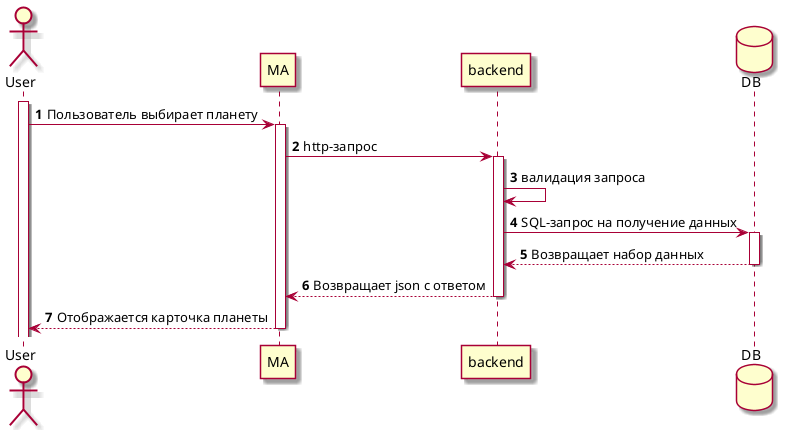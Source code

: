 @startuml

skin rose 

autonumber 

actor User
participant MA
participant backend
database DB

activate User
User->MA: Пользователь выбирает планету
activate MA
MA->backend: http-запрос
activate backend
backend->backend: валидация запроса
backend->DB: SQL-запрос на получение данных
activate DB
DB-->backend: Возвращает набор данных
deactivate DB 
backend-->MA: Возвращает json с ответом
deactivate backend
MA-->User: Отображается карточка планеты
deactivate MA

@enduml
